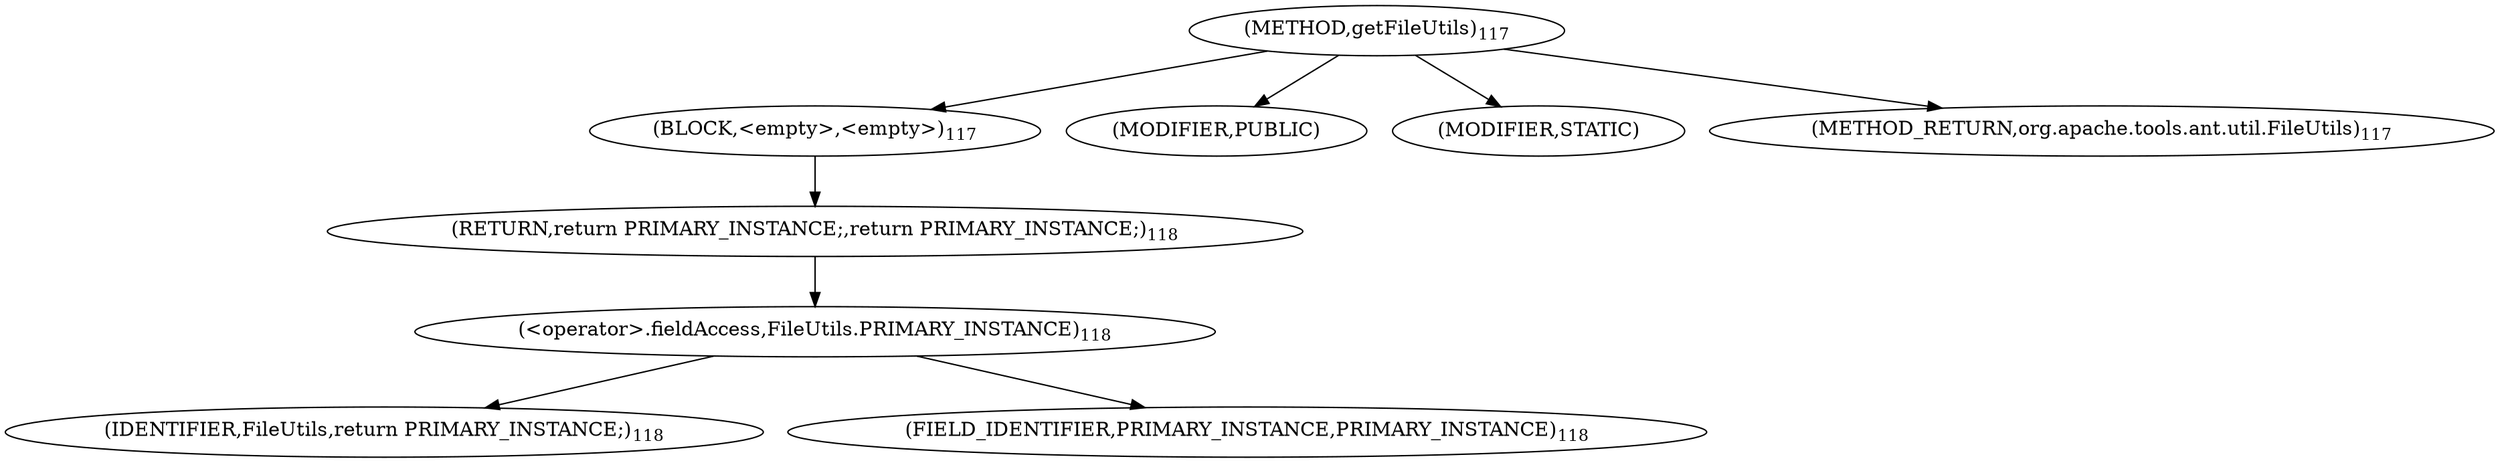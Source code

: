 digraph "getFileUtils" {  
"194" [label = <(METHOD,getFileUtils)<SUB>117</SUB>> ]
"195" [label = <(BLOCK,&lt;empty&gt;,&lt;empty&gt;)<SUB>117</SUB>> ]
"196" [label = <(RETURN,return PRIMARY_INSTANCE;,return PRIMARY_INSTANCE;)<SUB>118</SUB>> ]
"197" [label = <(&lt;operator&gt;.fieldAccess,FileUtils.PRIMARY_INSTANCE)<SUB>118</SUB>> ]
"198" [label = <(IDENTIFIER,FileUtils,return PRIMARY_INSTANCE;)<SUB>118</SUB>> ]
"199" [label = <(FIELD_IDENTIFIER,PRIMARY_INSTANCE,PRIMARY_INSTANCE)<SUB>118</SUB>> ]
"200" [label = <(MODIFIER,PUBLIC)> ]
"201" [label = <(MODIFIER,STATIC)> ]
"202" [label = <(METHOD_RETURN,org.apache.tools.ant.util.FileUtils)<SUB>117</SUB>> ]
  "194" -> "195" 
  "194" -> "200" 
  "194" -> "201" 
  "194" -> "202" 
  "195" -> "196" 
  "196" -> "197" 
  "197" -> "198" 
  "197" -> "199" 
}
